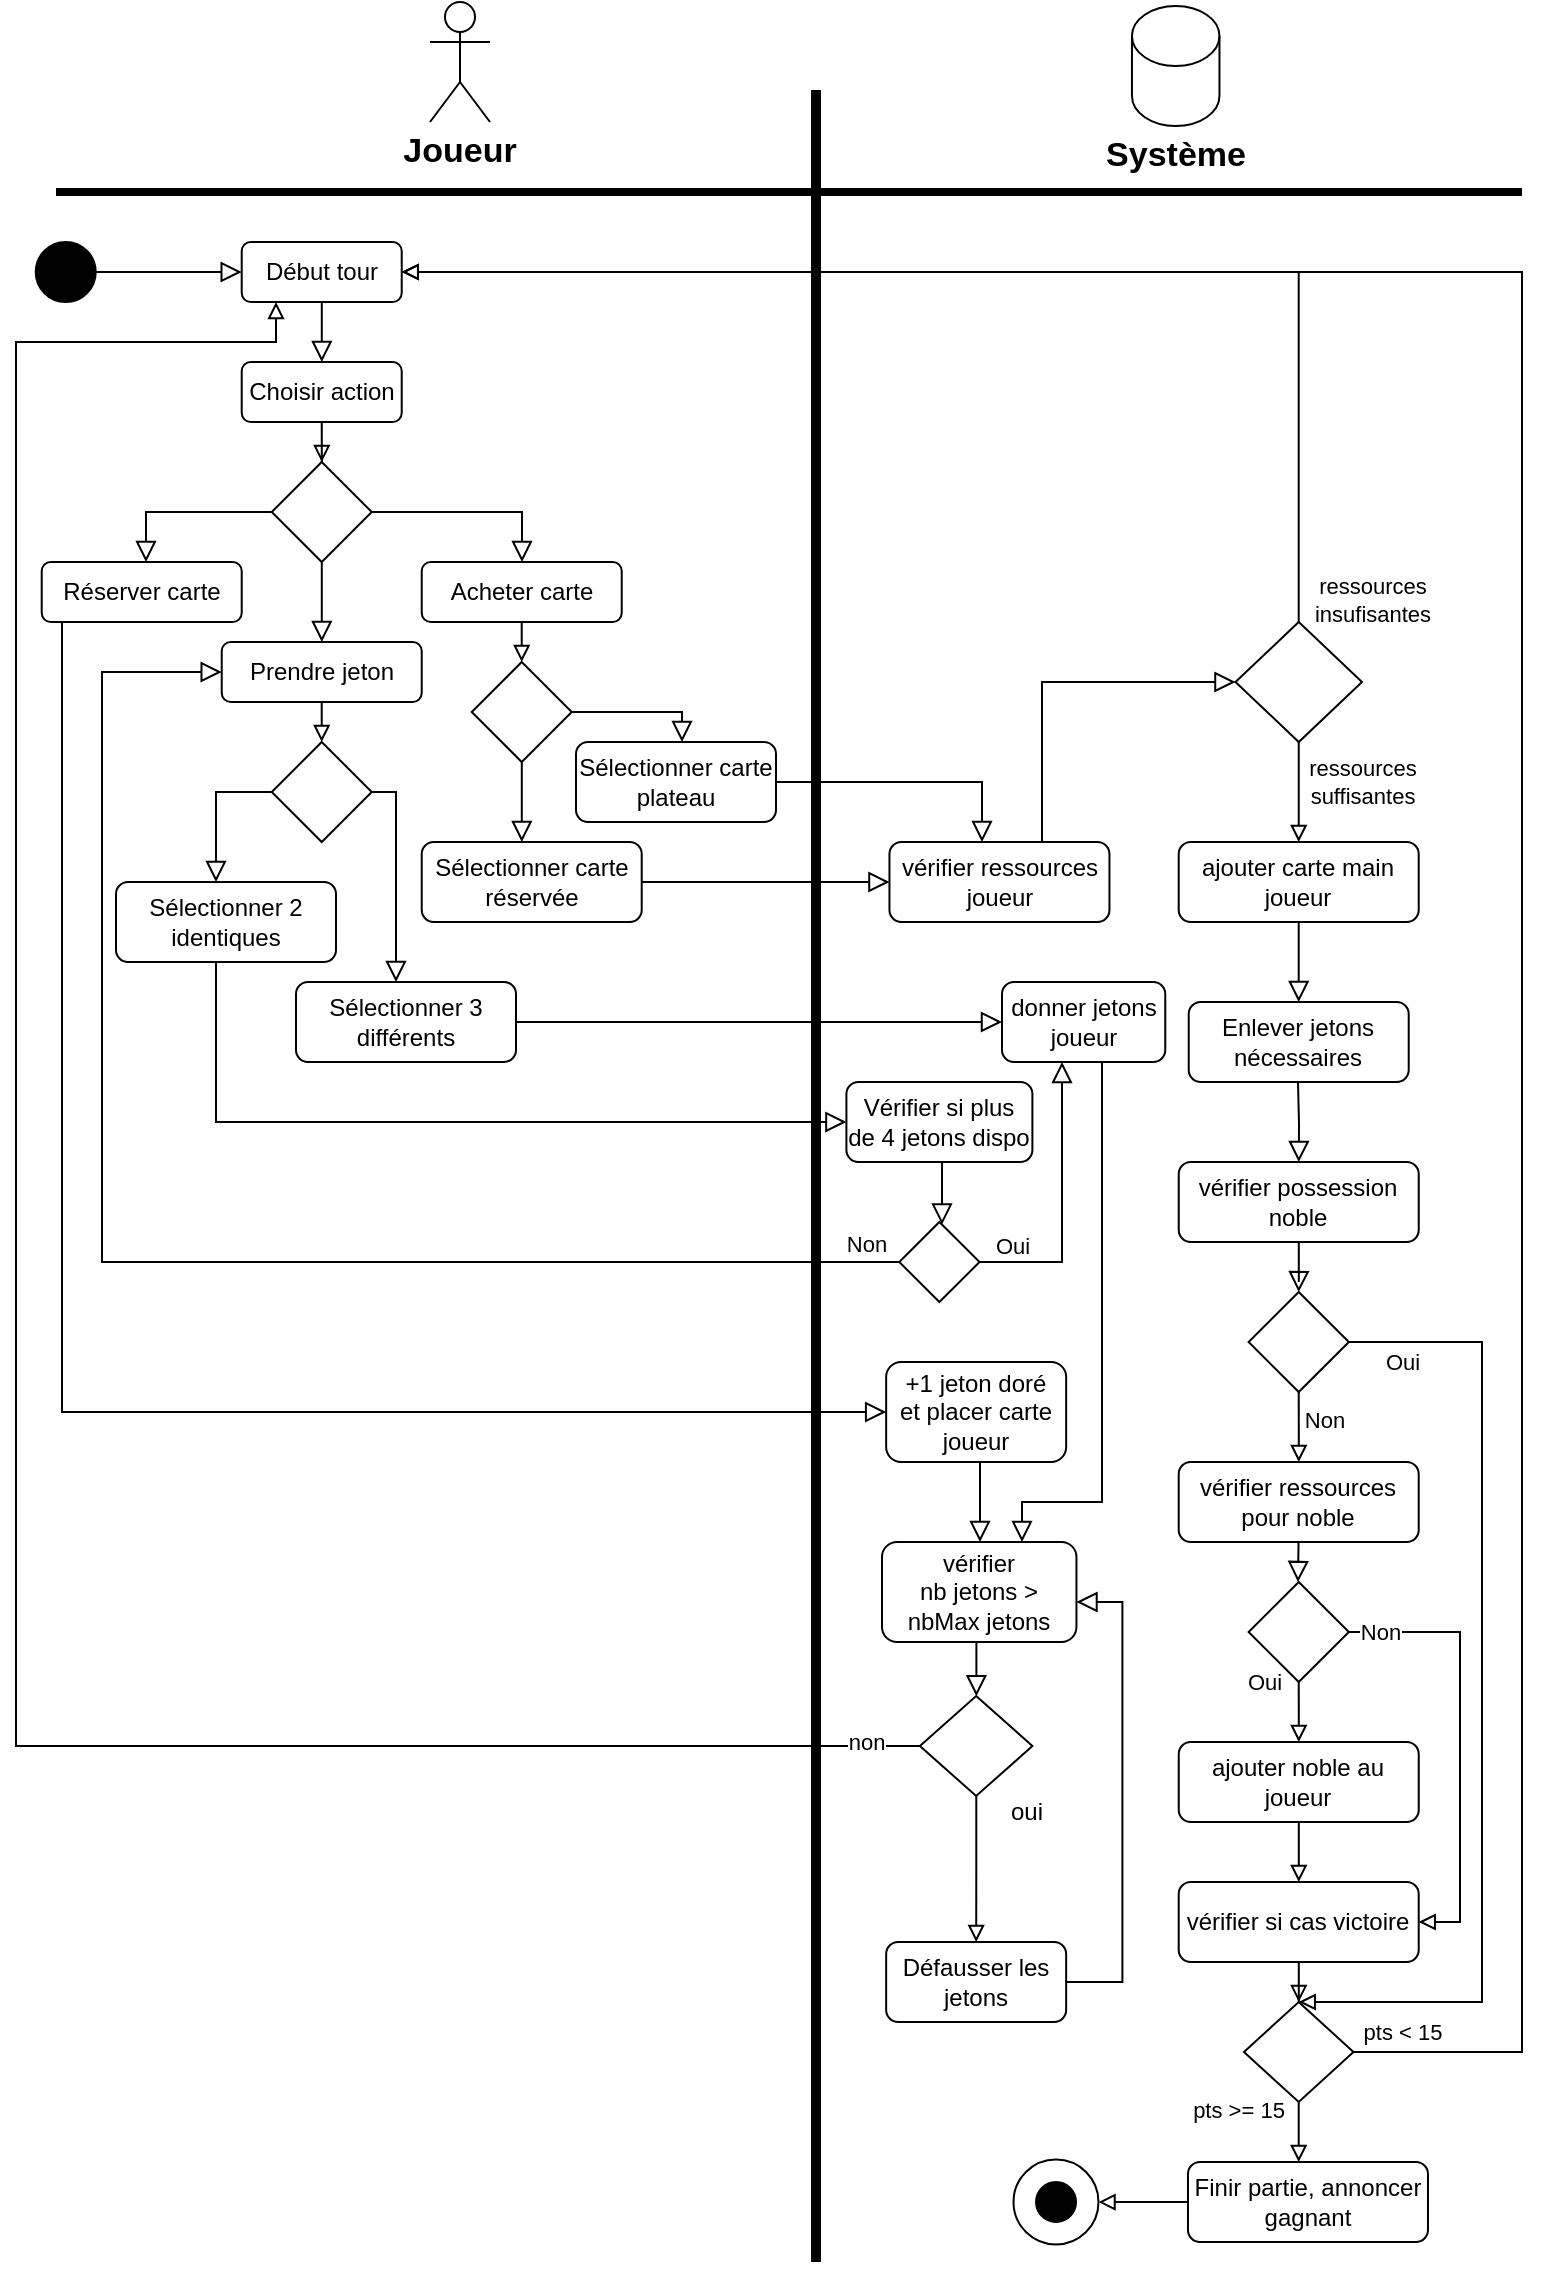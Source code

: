 <mxfile version="22.1.11" type="github">
  <diagram id="C5RBs43oDa-KdzZeNtuy" name="Page-1">
    <mxGraphModel dx="1445" dy="355" grid="1" gridSize="10" guides="1" tooltips="1" connect="1" arrows="1" fold="1" page="1" pageScale="1" pageWidth="827" pageHeight="1169" math="0" shadow="0">
      <root>
        <mxCell id="WIyWlLk6GJQsqaUBKTNV-0" />
        <mxCell id="WIyWlLk6GJQsqaUBKTNV-1" parent="WIyWlLk6GJQsqaUBKTNV-0" />
        <mxCell id="WIyWlLk6GJQsqaUBKTNV-2" value="" style="rounded=0;html=1;jettySize=auto;orthogonalLoop=1;fontSize=11;endArrow=block;endFill=0;endSize=8;strokeWidth=1;shadow=0;labelBackgroundColor=none;edgeStyle=orthogonalEdgeStyle;exitX=1;exitY=0.5;exitDx=0;exitDy=0;" parent="WIyWlLk6GJQsqaUBKTNV-1" source="x8EZYoVtBb2SgE4D5zJI-0" target="WIyWlLk6GJQsqaUBKTNV-7" edge="1">
          <mxGeometry relative="1" as="geometry">
            <mxPoint x="-533.14" y="358" as="targetPoint" />
            <Array as="points">
              <mxPoint x="-540" y="265" />
            </Array>
          </mxGeometry>
        </mxCell>
        <mxCell id="WIyWlLk6GJQsqaUBKTNV-3" value="Choisir action" style="rounded=1;whiteSpace=wrap;html=1;fontSize=12;glass=0;strokeWidth=1;shadow=0;" parent="WIyWlLk6GJQsqaUBKTNV-1" vertex="1">
          <mxGeometry x="-680.14" y="190" width="80" height="30" as="geometry" />
        </mxCell>
        <mxCell id="WIyWlLk6GJQsqaUBKTNV-7" value="Acheter carte" style="rounded=1;whiteSpace=wrap;html=1;fontSize=12;glass=0;strokeWidth=1;shadow=0;" parent="WIyWlLk6GJQsqaUBKTNV-1" vertex="1">
          <mxGeometry x="-590.14" y="290" width="100" height="30" as="geometry" />
        </mxCell>
        <mxCell id="enHVpY441fStGtkDG_Y8-0" value="" style="ellipse;whiteSpace=wrap;html=1;aspect=fixed;fillColor=#000000;" parent="WIyWlLk6GJQsqaUBKTNV-1" vertex="1">
          <mxGeometry x="-783.14" y="130" width="30" height="30" as="geometry" />
        </mxCell>
        <mxCell id="enHVpY441fStGtkDG_Y8-1" value="" style="rounded=0;html=1;jettySize=auto;orthogonalLoop=1;fontSize=11;endArrow=block;endFill=0;endSize=8;strokeWidth=1;shadow=0;labelBackgroundColor=none;edgeStyle=orthogonalEdgeStyle;" parent="WIyWlLk6GJQsqaUBKTNV-1" source="enHVpY441fStGtkDG_Y8-0" target="Eacr9_k-0uvhscIPPzIO-74" edge="1">
          <mxGeometry relative="1" as="geometry">
            <mxPoint x="-633.14" y="255" as="sourcePoint" />
            <mxPoint x="-633.14" y="305" as="targetPoint" />
          </mxGeometry>
        </mxCell>
        <mxCell id="Eacr9_k-0uvhscIPPzIO-0" value="&lt;font style=&quot;font-size: 17px;&quot;&gt;&lt;b&gt;Joueur&lt;/b&gt;&lt;/font&gt;" style="text;html=1;strokeColor=none;fillColor=none;align=center;verticalAlign=middle;whiteSpace=wrap;rounded=0;" parent="WIyWlLk6GJQsqaUBKTNV-1" vertex="1">
          <mxGeometry x="-601" y="70" width="60" height="30" as="geometry" />
        </mxCell>
        <mxCell id="Eacr9_k-0uvhscIPPzIO-1" value="&lt;b&gt;&lt;font style=&quot;font-size: 17px;&quot;&gt;Système&lt;/font&gt;&lt;/b&gt;" style="text;html=1;strokeColor=none;fillColor=none;align=center;verticalAlign=middle;whiteSpace=wrap;rounded=0;" parent="WIyWlLk6GJQsqaUBKTNV-1" vertex="1">
          <mxGeometry x="-243.14" y="72" width="60" height="30" as="geometry" />
        </mxCell>
        <mxCell id="Eacr9_k-0uvhscIPPzIO-2" value="" style="endArrow=none;html=1;rounded=0;strokeWidth=5;" parent="WIyWlLk6GJQsqaUBKTNV-1" edge="1">
          <mxGeometry width="50" height="50" relative="1" as="geometry">
            <mxPoint x="-393" y="1140" as="sourcePoint" />
            <mxPoint x="-393" y="54" as="targetPoint" />
          </mxGeometry>
        </mxCell>
        <mxCell id="x8EZYoVtBb2SgE4D5zJI-6" style="edgeStyle=orthogonalEdgeStyle;rounded=0;orthogonalLoop=1;jettySize=auto;html=1;exitX=0.5;exitY=1;exitDx=0;exitDy=0;entryX=0.5;entryY=0;entryDx=0;entryDy=0;endArrow=block;endFill=0;" parent="WIyWlLk6GJQsqaUBKTNV-1" source="Eacr9_k-0uvhscIPPzIO-3" target="x8EZYoVtBb2SgE4D5zJI-5" edge="1">
          <mxGeometry relative="1" as="geometry" />
        </mxCell>
        <mxCell id="Eacr9_k-0uvhscIPPzIO-3" value="Prendre jeton" style="rounded=1;whiteSpace=wrap;html=1;fontSize=12;glass=0;strokeWidth=1;shadow=0;" parent="WIyWlLk6GJQsqaUBKTNV-1" vertex="1">
          <mxGeometry x="-690.14" y="330" width="100" height="30" as="geometry" />
        </mxCell>
        <mxCell id="Eacr9_k-0uvhscIPPzIO-4" value="" style="rounded=0;html=1;jettySize=auto;orthogonalLoop=1;fontSize=11;endArrow=block;endFill=0;endSize=8;strokeWidth=1;shadow=0;labelBackgroundColor=none;edgeStyle=orthogonalEdgeStyle;" parent="WIyWlLk6GJQsqaUBKTNV-1" source="x8EZYoVtBb2SgE4D5zJI-0" target="Eacr9_k-0uvhscIPPzIO-3" edge="1">
          <mxGeometry relative="1" as="geometry">
            <mxPoint x="-523.14" y="313" as="sourcePoint" />
            <mxPoint x="-453.14" y="358" as="targetPoint" />
            <Array as="points">
              <mxPoint x="-640.14" y="320" />
              <mxPoint x="-640.14" y="320" />
            </Array>
          </mxGeometry>
        </mxCell>
        <mxCell id="Eacr9_k-0uvhscIPPzIO-5" value="Réserver carte" style="rounded=1;whiteSpace=wrap;html=1;fontSize=12;glass=0;strokeWidth=1;shadow=0;" parent="WIyWlLk6GJQsqaUBKTNV-1" vertex="1">
          <mxGeometry x="-780.14" y="290" width="100" height="30" as="geometry" />
        </mxCell>
        <mxCell id="Eacr9_k-0uvhscIPPzIO-6" value="" style="rounded=0;html=1;jettySize=auto;orthogonalLoop=1;fontSize=11;endArrow=block;endFill=0;endSize=8;strokeWidth=1;shadow=0;labelBackgroundColor=none;edgeStyle=orthogonalEdgeStyle;" parent="WIyWlLk6GJQsqaUBKTNV-1" source="x8EZYoVtBb2SgE4D5zJI-0" target="Eacr9_k-0uvhscIPPzIO-5" edge="1">
          <mxGeometry relative="1" as="geometry">
            <mxPoint x="-683.14" y="292" as="sourcePoint" />
            <mxPoint x="-593.14" y="358" as="targetPoint" />
            <Array as="points">
              <mxPoint x="-728" y="265" />
            </Array>
          </mxGeometry>
        </mxCell>
        <mxCell id="Eacr9_k-0uvhscIPPzIO-9" value="Sélectionner carte plateau" style="rounded=1;whiteSpace=wrap;html=1;fontSize=12;glass=0;strokeWidth=1;shadow=0;" parent="WIyWlLk6GJQsqaUBKTNV-1" vertex="1">
          <mxGeometry x="-513" y="380" width="100" height="40" as="geometry" />
        </mxCell>
        <mxCell id="Eacr9_k-0uvhscIPPzIO-10" value="" style="rounded=0;html=1;jettySize=auto;orthogonalLoop=1;fontSize=11;endArrow=block;endFill=0;endSize=8;strokeWidth=1;shadow=0;labelBackgroundColor=none;edgeStyle=orthogonalEdgeStyle;exitX=1;exitY=0.5;exitDx=0;exitDy=0;" parent="WIyWlLk6GJQsqaUBKTNV-1" source="x8EZYoVtBb2SgE4D5zJI-3" target="Eacr9_k-0uvhscIPPzIO-9" edge="1">
          <mxGeometry y="20" relative="1" as="geometry">
            <mxPoint as="offset" />
            <mxPoint x="-523.14" y="428" as="sourcePoint" />
            <mxPoint x="-411.14" y="428.0" as="targetPoint" />
            <Array as="points">
              <mxPoint x="-460" y="365" />
            </Array>
          </mxGeometry>
        </mxCell>
        <mxCell id="Eacr9_k-0uvhscIPPzIO-11" value="Sélectionner carte réservée" style="rounded=1;whiteSpace=wrap;html=1;fontSize=12;glass=0;strokeWidth=1;shadow=0;" parent="WIyWlLk6GJQsqaUBKTNV-1" vertex="1">
          <mxGeometry x="-590.14" y="430" width="110" height="40" as="geometry" />
        </mxCell>
        <mxCell id="Eacr9_k-0uvhscIPPzIO-13" value="" style="rounded=0;html=1;jettySize=auto;orthogonalLoop=1;fontSize=11;endArrow=block;endFill=0;endSize=8;strokeWidth=1;shadow=0;labelBackgroundColor=none;edgeStyle=orthogonalEdgeStyle;" parent="WIyWlLk6GJQsqaUBKTNV-1" source="x8EZYoVtBb2SgE4D5zJI-3" target="Eacr9_k-0uvhscIPPzIO-11" edge="1">
          <mxGeometry y="20" relative="1" as="geometry">
            <mxPoint as="offset" />
            <mxPoint x="-496.14" y="451" as="sourcePoint" />
            <mxPoint x="-521.14" y="616" as="targetPoint" />
            <Array as="points">
              <mxPoint x="-540" y="410" />
              <mxPoint x="-540" y="410" />
            </Array>
          </mxGeometry>
        </mxCell>
        <mxCell id="Eacr9_k-0uvhscIPPzIO-14" value="vérifier ressources joueur" style="rounded=1;whiteSpace=wrap;html=1;fontSize=12;glass=0;strokeWidth=1;shadow=0;" parent="WIyWlLk6GJQsqaUBKTNV-1" vertex="1">
          <mxGeometry x="-356.27" y="430" width="110" height="40" as="geometry" />
        </mxCell>
        <mxCell id="Eacr9_k-0uvhscIPPzIO-15" value="" style="rounded=0;html=1;jettySize=auto;orthogonalLoop=1;fontSize=11;endArrow=block;endFill=0;endSize=8;strokeWidth=1;shadow=0;labelBackgroundColor=none;edgeStyle=orthogonalEdgeStyle;" parent="WIyWlLk6GJQsqaUBKTNV-1" source="Eacr9_k-0uvhscIPPzIO-11" target="Eacr9_k-0uvhscIPPzIO-14" edge="1">
          <mxGeometry y="20" relative="1" as="geometry">
            <mxPoint as="offset" />
            <mxPoint x="-463.14" y="436" as="sourcePoint" />
            <mxPoint x="-518.14" y="486" as="targetPoint" />
            <Array as="points">
              <mxPoint x="-410" y="450" />
              <mxPoint x="-410" y="450" />
            </Array>
          </mxGeometry>
        </mxCell>
        <mxCell id="Eacr9_k-0uvhscIPPzIO-16" value="" style="rounded=0;html=1;jettySize=auto;orthogonalLoop=1;fontSize=11;endArrow=block;endFill=0;endSize=8;strokeWidth=1;shadow=0;labelBackgroundColor=none;edgeStyle=orthogonalEdgeStyle;" parent="WIyWlLk6GJQsqaUBKTNV-1" source="Eacr9_k-0uvhscIPPzIO-9" target="Eacr9_k-0uvhscIPPzIO-14" edge="1">
          <mxGeometry y="20" relative="1" as="geometry">
            <mxPoint as="offset" />
            <mxPoint x="-518.14" y="526" as="sourcePoint" />
            <mxPoint x="-270" y="420" as="targetPoint" />
            <Array as="points">
              <mxPoint x="-310" y="400" />
            </Array>
          </mxGeometry>
        </mxCell>
        <mxCell id="Eacr9_k-0uvhscIPPzIO-21" style="edgeStyle=orthogonalEdgeStyle;rounded=0;orthogonalLoop=1;jettySize=auto;html=1;endArrow=block;endFill=0;" parent="WIyWlLk6GJQsqaUBKTNV-1" source="Eacr9_k-0uvhscIPPzIO-18" target="Eacr9_k-0uvhscIPPzIO-74" edge="1">
          <mxGeometry relative="1" as="geometry">
            <Array as="points">
              <mxPoint x="-152" y="145" />
            </Array>
          </mxGeometry>
        </mxCell>
        <mxCell id="Eacr9_k-0uvhscIPPzIO-22" value="ressources &lt;br&gt;insufisantes" style="edgeLabel;html=1;align=center;verticalAlign=middle;resizable=0;points=[];" parent="Eacr9_k-0uvhscIPPzIO-21" vertex="1" connectable="0">
          <mxGeometry x="-0.938" y="3" relative="1" as="geometry">
            <mxPoint x="39" y="8" as="offset" />
          </mxGeometry>
        </mxCell>
        <mxCell id="Eacr9_k-0uvhscIPPzIO-23" value="ressources &lt;br&gt;suffisantes" style="edgeStyle=orthogonalEdgeStyle;rounded=0;orthogonalLoop=1;jettySize=auto;html=1;exitX=0.5;exitY=1;exitDx=0;exitDy=0;endArrow=block;endFill=0;" parent="WIyWlLk6GJQsqaUBKTNV-1" source="Eacr9_k-0uvhscIPPzIO-18" target="Eacr9_k-0uvhscIPPzIO-24" edge="1">
          <mxGeometry x="-0.2" y="32" relative="1" as="geometry">
            <mxPoint x="-14.14" y="642" as="targetPoint" />
            <mxPoint as="offset" />
          </mxGeometry>
        </mxCell>
        <mxCell id="Eacr9_k-0uvhscIPPzIO-18" value="" style="rhombus;whiteSpace=wrap;html=1;shadow=0;fontFamily=Helvetica;fontSize=12;align=center;strokeWidth=1;spacing=6;spacingTop=-4;" parent="WIyWlLk6GJQsqaUBKTNV-1" vertex="1">
          <mxGeometry x="-183.26" y="320" width="63.26" height="60" as="geometry" />
        </mxCell>
        <mxCell id="Eacr9_k-0uvhscIPPzIO-19" value="" style="edgeStyle=orthogonalEdgeStyle;rounded=0;html=1;jettySize=auto;orthogonalLoop=1;fontSize=11;endArrow=block;endFill=0;endSize=8;strokeWidth=1;shadow=0;labelBackgroundColor=none;" parent="WIyWlLk6GJQsqaUBKTNV-1" source="Eacr9_k-0uvhscIPPzIO-14" target="Eacr9_k-0uvhscIPPzIO-18" edge="1">
          <mxGeometry y="10" relative="1" as="geometry">
            <mxPoint as="offset" />
            <mxPoint x="-228.14" y="612" as="sourcePoint" />
            <mxPoint x="-178.14" y="612" as="targetPoint" />
            <Array as="points">
              <mxPoint x="-280" y="350" />
            </Array>
          </mxGeometry>
        </mxCell>
        <mxCell id="Eacr9_k-0uvhscIPPzIO-24" value="ajouter carte main joueur" style="rounded=1;whiteSpace=wrap;html=1;fontSize=12;glass=0;strokeWidth=1;shadow=0;" parent="WIyWlLk6GJQsqaUBKTNV-1" vertex="1">
          <mxGeometry x="-211.64" y="430" width="120" height="40" as="geometry" />
        </mxCell>
        <mxCell id="Eacr9_k-0uvhscIPPzIO-25" value="" style="rounded=0;html=1;jettySize=auto;orthogonalLoop=1;fontSize=11;endArrow=block;endFill=0;endSize=8;strokeWidth=1;shadow=0;labelBackgroundColor=none;edgeStyle=orthogonalEdgeStyle;" parent="WIyWlLk6GJQsqaUBKTNV-1" target="Eacr9_k-0uvhscIPPzIO-26" edge="1">
          <mxGeometry x="0.333" y="20" relative="1" as="geometry">
            <mxPoint as="offset" />
            <mxPoint x="-152" y="550" as="sourcePoint" />
            <mxPoint x="-151.6" y="520" as="targetPoint" />
          </mxGeometry>
        </mxCell>
        <mxCell id="Eacr9_k-0uvhscIPPzIO-26" value="vérifier possession noble" style="rounded=1;whiteSpace=wrap;html=1;fontSize=12;glass=0;strokeWidth=1;shadow=0;" parent="WIyWlLk6GJQsqaUBKTNV-1" vertex="1">
          <mxGeometry x="-211.63" y="590" width="120" height="40" as="geometry" />
        </mxCell>
        <mxCell id="Eacr9_k-0uvhscIPPzIO-31" value="Oui" style="edgeStyle=orthogonalEdgeStyle;rounded=0;orthogonalLoop=1;jettySize=auto;html=1;exitX=1;exitY=0.5;exitDx=0;exitDy=0;endArrow=block;endFill=0;" parent="WIyWlLk6GJQsqaUBKTNV-1" source="Eacr9_k-0uvhscIPPzIO-27" target="Eacr9_k-0uvhscIPPzIO-41" edge="1">
          <mxGeometry x="-0.89" y="-10" relative="1" as="geometry">
            <mxPoint x="-173" y="1210" as="targetPoint" />
            <Array as="points">
              <mxPoint x="-127" y="680" />
              <mxPoint x="-60" y="680" />
              <mxPoint x="-60" y="1010" />
            </Array>
            <mxPoint as="offset" />
          </mxGeometry>
        </mxCell>
        <mxCell id="Eacr9_k-0uvhscIPPzIO-32" value="Non" style="edgeStyle=orthogonalEdgeStyle;rounded=0;orthogonalLoop=1;jettySize=auto;html=1;exitX=0.5;exitY=1;exitDx=0;exitDy=0;endArrow=block;endFill=0;" parent="WIyWlLk6GJQsqaUBKTNV-1" source="Eacr9_k-0uvhscIPPzIO-27" target="Eacr9_k-0uvhscIPPzIO-33" edge="1">
          <mxGeometry x="-0.368" y="13" relative="1" as="geometry">
            <mxPoint x="-14.14" y="922" as="targetPoint" />
            <mxPoint as="offset" />
          </mxGeometry>
        </mxCell>
        <mxCell id="Eacr9_k-0uvhscIPPzIO-27" value="" style="rhombus;whiteSpace=wrap;html=1;shadow=0;fontFamily=Helvetica;fontSize=12;align=center;strokeWidth=1;spacing=6;spacingTop=-4;" parent="WIyWlLk6GJQsqaUBKTNV-1" vertex="1">
          <mxGeometry x="-176.7" y="655" width="50.13" height="50" as="geometry" />
        </mxCell>
        <mxCell id="Eacr9_k-0uvhscIPPzIO-28" value="" style="rounded=0;html=1;jettySize=auto;orthogonalLoop=1;fontSize=11;endArrow=block;endFill=0;endSize=8;strokeWidth=1;shadow=0;labelBackgroundColor=none;edgeStyle=orthogonalEdgeStyle;" parent="WIyWlLk6GJQsqaUBKTNV-1" source="Eacr9_k-0uvhscIPPzIO-26" target="Eacr9_k-0uvhscIPPzIO-27" edge="1">
          <mxGeometry x="0.333" y="20" relative="1" as="geometry">
            <mxPoint as="offset" />
            <mxPoint x="-4.14" y="692" as="sourcePoint" />
            <mxPoint x="-4.14" y="752" as="targetPoint" />
          </mxGeometry>
        </mxCell>
        <mxCell id="Eacr9_k-0uvhscIPPzIO-33" value="vérifier ressources pour noble" style="rounded=1;whiteSpace=wrap;html=1;fontSize=12;glass=0;strokeWidth=1;shadow=0;" parent="WIyWlLk6GJQsqaUBKTNV-1" vertex="1">
          <mxGeometry x="-211.64" y="740" width="120" height="40" as="geometry" />
        </mxCell>
        <mxCell id="Eacr9_k-0uvhscIPPzIO-36" value="Oui" style="edgeStyle=orthogonalEdgeStyle;rounded=0;orthogonalLoop=1;jettySize=auto;html=1;exitX=0.5;exitY=1;exitDx=0;exitDy=0;endArrow=block;endFill=0;" parent="WIyWlLk6GJQsqaUBKTNV-1" source="Eacr9_k-0uvhscIPPzIO-34" target="Eacr9_k-0uvhscIPPzIO-38" edge="1">
          <mxGeometry x="-1" y="-17" relative="1" as="geometry">
            <mxPoint x="-143.89" y="1070" as="targetPoint" />
            <mxPoint as="offset" />
          </mxGeometry>
        </mxCell>
        <mxCell id="Eacr9_k-0uvhscIPPzIO-37" value="Non" style="edgeStyle=orthogonalEdgeStyle;rounded=0;orthogonalLoop=1;jettySize=auto;html=1;exitX=1;exitY=0.5;exitDx=0;exitDy=0;endArrow=block;endFill=0;" parent="WIyWlLk6GJQsqaUBKTNV-1" source="Eacr9_k-0uvhscIPPzIO-34" target="Eacr9_k-0uvhscIPPzIO-40" edge="1">
          <mxGeometry x="-0.862" relative="1" as="geometry">
            <mxPoint x="140.86" y="1052" as="targetPoint" />
            <Array as="points">
              <mxPoint x="-71" y="825" />
              <mxPoint x="-71" y="970" />
            </Array>
            <mxPoint as="offset" />
          </mxGeometry>
        </mxCell>
        <mxCell id="Eacr9_k-0uvhscIPPzIO-34" value="" style="rhombus;whiteSpace=wrap;html=1;shadow=0;fontFamily=Helvetica;fontSize=12;align=center;strokeWidth=1;spacing=6;spacingTop=-4;" parent="WIyWlLk6GJQsqaUBKTNV-1" vertex="1">
          <mxGeometry x="-176.7" y="800" width="50.13" height="50" as="geometry" />
        </mxCell>
        <mxCell id="Eacr9_k-0uvhscIPPzIO-35" value="" style="rounded=0;html=1;jettySize=auto;orthogonalLoop=1;fontSize=11;endArrow=block;endFill=0;endSize=8;strokeWidth=1;shadow=0;labelBackgroundColor=none;edgeStyle=orthogonalEdgeStyle;" parent="WIyWlLk6GJQsqaUBKTNV-1" edge="1">
          <mxGeometry x="0.333" y="20" relative="1" as="geometry">
            <mxPoint as="offset" />
            <mxPoint x="-151.73" y="780" as="sourcePoint" />
            <mxPoint x="-152" y="800" as="targetPoint" />
            <Array as="points" />
          </mxGeometry>
        </mxCell>
        <mxCell id="Eacr9_k-0uvhscIPPzIO-38" value="ajouter noble au joueur" style="rounded=1;whiteSpace=wrap;html=1;fontSize=12;glass=0;strokeWidth=1;shadow=0;" parent="WIyWlLk6GJQsqaUBKTNV-1" vertex="1">
          <mxGeometry x="-211.63" y="880" width="120" height="40" as="geometry" />
        </mxCell>
        <mxCell id="Eacr9_k-0uvhscIPPzIO-39" value="" style="edgeStyle=orthogonalEdgeStyle;rounded=0;orthogonalLoop=1;jettySize=auto;html=1;endArrow=block;endFill=0;" parent="WIyWlLk6GJQsqaUBKTNV-1" source="Eacr9_k-0uvhscIPPzIO-38" target="Eacr9_k-0uvhscIPPzIO-40" edge="1">
          <mxGeometry relative="1" as="geometry">
            <mxPoint x="-143.89" y="1180" as="targetPoint" />
            <mxPoint x="-133.89" y="1040" as="sourcePoint" />
          </mxGeometry>
        </mxCell>
        <mxCell id="Eacr9_k-0uvhscIPPzIO-40" value="vérifier si cas victoire" style="rounded=1;whiteSpace=wrap;html=1;fontSize=12;glass=0;strokeWidth=1;shadow=0;" parent="WIyWlLk6GJQsqaUBKTNV-1" vertex="1">
          <mxGeometry x="-211.64" y="950" width="120" height="40" as="geometry" />
        </mxCell>
        <mxCell id="Eacr9_k-0uvhscIPPzIO-43" style="edgeStyle=orthogonalEdgeStyle;rounded=0;orthogonalLoop=1;jettySize=auto;html=1;exitX=1;exitY=0.5;exitDx=0;exitDy=0;endArrow=block;endFill=0;" parent="WIyWlLk6GJQsqaUBKTNV-1" source="Eacr9_k-0uvhscIPPzIO-41" target="Eacr9_k-0uvhscIPPzIO-74" edge="1">
          <mxGeometry relative="1" as="geometry">
            <mxPoint x="-423.14" y="826" as="targetPoint" />
            <Array as="points">
              <mxPoint x="-40" y="1035" />
              <mxPoint x="-40" y="145" />
            </Array>
          </mxGeometry>
        </mxCell>
        <mxCell id="Eacr9_k-0uvhscIPPzIO-50" value="pts &amp;lt; 15" style="edgeLabel;html=1;align=center;verticalAlign=middle;resizable=0;points=[];" parent="Eacr9_k-0uvhscIPPzIO-43" vertex="1" connectable="0">
          <mxGeometry x="-0.226" y="-2" relative="1" as="geometry">
            <mxPoint x="-62" y="499" as="offset" />
          </mxGeometry>
        </mxCell>
        <mxCell id="Eacr9_k-0uvhscIPPzIO-44" value="pts &amp;gt;= 15" style="edgeStyle=orthogonalEdgeStyle;rounded=0;orthogonalLoop=1;jettySize=auto;html=1;endArrow=block;endFill=0;" parent="WIyWlLk6GJQsqaUBKTNV-1" source="Eacr9_k-0uvhscIPPzIO-41" target="Eacr9_k-0uvhscIPPzIO-45" edge="1">
          <mxGeometry x="-0.769" y="-30" relative="1" as="geometry">
            <mxPoint x="-143.89" y="1340" as="targetPoint" />
            <mxPoint as="offset" />
            <Array as="points">
              <mxPoint x="-147" y="1120" />
            </Array>
          </mxGeometry>
        </mxCell>
        <mxCell id="Eacr9_k-0uvhscIPPzIO-41" value="" style="rhombus;whiteSpace=wrap;html=1;shadow=0;fontFamily=Helvetica;fontSize=12;align=center;strokeWidth=1;spacing=6;spacingTop=-4;" parent="WIyWlLk6GJQsqaUBKTNV-1" vertex="1">
          <mxGeometry x="-179.02" y="1010" width="54.76" height="50" as="geometry" />
        </mxCell>
        <mxCell id="Eacr9_k-0uvhscIPPzIO-42" value="" style="edgeStyle=orthogonalEdgeStyle;rounded=0;orthogonalLoop=1;jettySize=auto;html=1;endArrow=block;endFill=0;" parent="WIyWlLk6GJQsqaUBKTNV-1" source="Eacr9_k-0uvhscIPPzIO-40" target="Eacr9_k-0uvhscIPPzIO-41" edge="1">
          <mxGeometry relative="1" as="geometry">
            <mxPoint x="-133.89" y="1180" as="targetPoint" />
            <mxPoint x="-133.89" y="1130" as="sourcePoint" />
            <Array as="points" />
          </mxGeometry>
        </mxCell>
        <mxCell id="Eacr9_k-0uvhscIPPzIO-45" value="Finir partie, annoncer gagnant" style="rounded=1;whiteSpace=wrap;html=1;fontSize=12;glass=0;strokeWidth=1;shadow=0;" parent="WIyWlLk6GJQsqaUBKTNV-1" vertex="1">
          <mxGeometry x="-207.01" y="1090" width="120" height="40" as="geometry" />
        </mxCell>
        <mxCell id="Eacr9_k-0uvhscIPPzIO-51" value="" style="edgeStyle=orthogonalEdgeStyle;rounded=0;orthogonalLoop=1;jettySize=auto;html=1;endArrow=block;endFill=0;" parent="WIyWlLk6GJQsqaUBKTNV-1" source="Eacr9_k-0uvhscIPPzIO-45" target="Eacr9_k-0uvhscIPPzIO-48" edge="1">
          <mxGeometry relative="1" as="geometry">
            <mxPoint x="-122.89" y="1220" as="targetPoint" />
            <mxPoint x="-324.39" y="1121" as="sourcePoint" />
            <Array as="points" />
          </mxGeometry>
        </mxCell>
        <mxCell id="Eacr9_k-0uvhscIPPzIO-52" value="" style="rounded=0;html=1;jettySize=auto;orthogonalLoop=1;fontSize=11;endArrow=block;endFill=0;endSize=8;strokeWidth=1;shadow=0;labelBackgroundColor=none;edgeStyle=orthogonalEdgeStyle;" parent="WIyWlLk6GJQsqaUBKTNV-1" source="x8EZYoVtBb2SgE4D5zJI-5" target="Eacr9_k-0uvhscIPPzIO-53" edge="1">
          <mxGeometry y="20" relative="1" as="geometry">
            <mxPoint as="offset" />
            <mxPoint x="-723.14" y="590" as="sourcePoint" />
            <mxPoint x="-223.14" y="456" as="targetPoint" />
            <Array as="points">
              <mxPoint x="-693" y="405" />
            </Array>
          </mxGeometry>
        </mxCell>
        <mxCell id="Eacr9_k-0uvhscIPPzIO-53" value="Sélectionner 2 identiques" style="rounded=1;whiteSpace=wrap;html=1;fontSize=12;glass=0;strokeWidth=1;shadow=0;" parent="WIyWlLk6GJQsqaUBKTNV-1" vertex="1">
          <mxGeometry x="-743" y="450" width="110" height="40" as="geometry" />
        </mxCell>
        <mxCell id="Eacr9_k-0uvhscIPPzIO-54" value="Sélectionner 3 différents" style="rounded=1;whiteSpace=wrap;html=1;fontSize=12;glass=0;strokeWidth=1;shadow=0;" parent="WIyWlLk6GJQsqaUBKTNV-1" vertex="1">
          <mxGeometry x="-653" y="500" width="110" height="40" as="geometry" />
        </mxCell>
        <mxCell id="Eacr9_k-0uvhscIPPzIO-55" value="" style="rounded=0;html=1;jettySize=auto;orthogonalLoop=1;fontSize=11;endArrow=block;endFill=0;endSize=8;strokeWidth=1;shadow=0;labelBackgroundColor=none;edgeStyle=orthogonalEdgeStyle;" parent="WIyWlLk6GJQsqaUBKTNV-1" source="x8EZYoVtBb2SgE4D5zJI-5" target="Eacr9_k-0uvhscIPPzIO-54" edge="1">
          <mxGeometry y="20" relative="1" as="geometry">
            <mxPoint as="offset" />
            <mxPoint x="-593.14" y="590" as="sourcePoint" />
            <mxPoint x="-653.14" y="606" as="targetPoint" />
            <Array as="points">
              <mxPoint x="-603" y="405" />
            </Array>
          </mxGeometry>
        </mxCell>
        <mxCell id="Eacr9_k-0uvhscIPPzIO-56" value="vérifier &lt;br&gt;nb jetons &amp;gt; nbMax jetons" style="rounded=1;whiteSpace=wrap;html=1;fontSize=12;glass=0;strokeWidth=1;shadow=0;" parent="WIyWlLk6GJQsqaUBKTNV-1" vertex="1">
          <mxGeometry x="-360" y="780" width="97.23" height="50" as="geometry" />
        </mxCell>
        <mxCell id="Eacr9_k-0uvhscIPPzIO-57" value="" style="rounded=0;html=1;jettySize=auto;orthogonalLoop=1;fontSize=11;endArrow=block;endFill=0;endSize=8;strokeWidth=1;shadow=0;labelBackgroundColor=none;edgeStyle=orthogonalEdgeStyle;" parent="WIyWlLk6GJQsqaUBKTNV-1" source="Eacr9_k-0uvhscIPPzIO-54" target="Eacr9_k-0uvhscIPPzIO-69" edge="1">
          <mxGeometry y="20" relative="1" as="geometry">
            <mxPoint as="offset" />
            <mxPoint x="-583.14" y="436" as="sourcePoint" />
            <mxPoint x="-293.14" y="706" as="targetPoint" />
            <Array as="points">
              <mxPoint x="-450" y="520" />
              <mxPoint x="-450" y="520" />
            </Array>
          </mxGeometry>
        </mxCell>
        <mxCell id="Eacr9_k-0uvhscIPPzIO-58" value="" style="rounded=0;html=1;jettySize=auto;orthogonalLoop=1;fontSize=11;endArrow=block;endFill=0;endSize=8;strokeWidth=1;shadow=0;labelBackgroundColor=none;edgeStyle=orthogonalEdgeStyle;" parent="WIyWlLk6GJQsqaUBKTNV-1" source="Eacr9_k-0uvhscIPPzIO-53" target="WrR817ryyaYhzoN9j3QB-1" edge="1">
          <mxGeometry y="20" relative="1" as="geometry">
            <mxPoint as="offset" />
            <mxPoint x="-533.14" y="676" as="sourcePoint" />
            <mxPoint x="-340" y="550" as="targetPoint" />
            <Array as="points">
              <mxPoint x="-693" y="570" />
            </Array>
          </mxGeometry>
        </mxCell>
        <mxCell id="Eacr9_k-0uvhscIPPzIO-62" value="non" style="edgeStyle=orthogonalEdgeStyle;rounded=0;orthogonalLoop=1;jettySize=auto;html=1;endArrow=block;endFill=0;" parent="WIyWlLk6GJQsqaUBKTNV-1" source="Eacr9_k-0uvhscIPPzIO-59" target="Eacr9_k-0uvhscIPPzIO-74" edge="1">
          <mxGeometry x="-0.959" y="-2" relative="1" as="geometry">
            <mxPoint x="-833.14" y="360" as="targetPoint" />
            <Array as="points">
              <mxPoint x="-793" y="882" />
              <mxPoint x="-793" y="180" />
              <mxPoint x="-663" y="180" />
            </Array>
            <mxPoint as="offset" />
          </mxGeometry>
        </mxCell>
        <mxCell id="Eacr9_k-0uvhscIPPzIO-71" style="edgeStyle=orthogonalEdgeStyle;rounded=0;orthogonalLoop=1;jettySize=auto;html=1;endArrow=block;endFill=0;" parent="WIyWlLk6GJQsqaUBKTNV-1" source="Eacr9_k-0uvhscIPPzIO-59" target="Eacr9_k-0uvhscIPPzIO-72" edge="1">
          <mxGeometry relative="1" as="geometry">
            <mxPoint x="-142.92" y="972" as="targetPoint" />
            <Array as="points" />
          </mxGeometry>
        </mxCell>
        <mxCell id="Eacr9_k-0uvhscIPPzIO-59" value="" style="rhombus;whiteSpace=wrap;html=1;shadow=0;fontFamily=Helvetica;fontSize=12;align=center;strokeWidth=1;spacing=6;spacingTop=-4;" parent="WIyWlLk6GJQsqaUBKTNV-1" vertex="1">
          <mxGeometry x="-341.05" y="857" width="56.25" height="50" as="geometry" />
        </mxCell>
        <mxCell id="Eacr9_k-0uvhscIPPzIO-60" value="" style="edgeStyle=orthogonalEdgeStyle;rounded=0;html=1;jettySize=auto;orthogonalLoop=1;fontSize=11;endArrow=block;endFill=0;endSize=8;strokeWidth=1;shadow=0;labelBackgroundColor=none;" parent="WIyWlLk6GJQsqaUBKTNV-1" source="Eacr9_k-0uvhscIPPzIO-56" target="Eacr9_k-0uvhscIPPzIO-59" edge="1">
          <mxGeometry y="10" relative="1" as="geometry">
            <mxPoint as="offset" />
            <mxPoint x="-222.93" y="896" as="sourcePoint" />
            <mxPoint x="-397.93" y="1006" as="targetPoint" />
            <Array as="points">
              <mxPoint x="-312.78" y="840" />
              <mxPoint x="-312.78" y="840" />
            </Array>
          </mxGeometry>
        </mxCell>
        <mxCell id="Eacr9_k-0uvhscIPPzIO-63" value="" style="edgeStyle=orthogonalEdgeStyle;rounded=0;html=1;jettySize=auto;orthogonalLoop=1;fontSize=11;endArrow=block;endFill=0;endSize=8;strokeWidth=1;shadow=0;labelBackgroundColor=none;" parent="WIyWlLk6GJQsqaUBKTNV-1" source="Eacr9_k-0uvhscIPPzIO-72" target="Eacr9_k-0uvhscIPPzIO-56" edge="1">
          <mxGeometry y="10" relative="1" as="geometry">
            <mxPoint as="offset" />
            <mxPoint x="-212.92" y="1001" as="sourcePoint" />
            <mxPoint x="-222.78" y="800" as="targetPoint" />
            <Array as="points">
              <mxPoint x="-239.78" y="1000" />
              <mxPoint x="-239.78" y="810" />
            </Array>
          </mxGeometry>
        </mxCell>
        <mxCell id="Eacr9_k-0uvhscIPPzIO-66" value="" style="rounded=0;html=1;jettySize=auto;orthogonalLoop=1;fontSize=11;endArrow=block;endFill=0;endSize=8;strokeWidth=1;shadow=0;labelBackgroundColor=none;edgeStyle=orthogonalEdgeStyle;" parent="WIyWlLk6GJQsqaUBKTNV-1" source="Eacr9_k-0uvhscIPPzIO-5" target="Eacr9_k-0uvhscIPPzIO-67" edge="1">
          <mxGeometry y="20" relative="1" as="geometry">
            <mxPoint as="offset" />
            <mxPoint x="-463.14" y="436" as="sourcePoint" />
            <mxPoint x="-283.14" y="586" as="targetPoint" />
            <Array as="points">
              <mxPoint x="-770" y="715" />
            </Array>
          </mxGeometry>
        </mxCell>
        <mxCell id="Eacr9_k-0uvhscIPPzIO-69" value="donner jetons joueur" style="rounded=1;whiteSpace=wrap;html=1;fontSize=12;glass=0;strokeWidth=1;shadow=0;" parent="WIyWlLk6GJQsqaUBKTNV-1" vertex="1">
          <mxGeometry x="-300" y="500" width="81.63" height="40" as="geometry" />
        </mxCell>
        <mxCell id="Eacr9_k-0uvhscIPPzIO-70" value="" style="rounded=0;html=1;jettySize=auto;orthogonalLoop=1;fontSize=11;endArrow=block;endFill=0;endSize=8;strokeWidth=1;shadow=0;labelBackgroundColor=none;edgeStyle=orthogonalEdgeStyle;" parent="WIyWlLk6GJQsqaUBKTNV-1" source="Eacr9_k-0uvhscIPPzIO-67" target="Eacr9_k-0uvhscIPPzIO-56" edge="1">
          <mxGeometry y="20" relative="1" as="geometry">
            <mxPoint as="offset" />
            <mxPoint x="-650.92" y="692" as="sourcePoint" />
            <mxPoint x="-222.92" y="846" as="targetPoint" />
            <Array as="points">
              <mxPoint x="-311" y="750" />
              <mxPoint x="-311" y="750" />
            </Array>
          </mxGeometry>
        </mxCell>
        <mxCell id="Eacr9_k-0uvhscIPPzIO-72" value="Défausser les jetons" style="rounded=1;whiteSpace=wrap;html=1;fontSize=12;glass=0;strokeWidth=1;shadow=0;" parent="WIyWlLk6GJQsqaUBKTNV-1" vertex="1">
          <mxGeometry x="-357.92" y="980" width="90" height="40" as="geometry" />
        </mxCell>
        <mxCell id="Eacr9_k-0uvhscIPPzIO-73" value="" style="rounded=0;html=1;jettySize=auto;orthogonalLoop=1;fontSize=11;endArrow=block;endFill=0;endSize=8;strokeWidth=1;shadow=0;labelBackgroundColor=none;edgeStyle=orthogonalEdgeStyle;" parent="WIyWlLk6GJQsqaUBKTNV-1" source="Eacr9_k-0uvhscIPPzIO-69" target="Eacr9_k-0uvhscIPPzIO-56" edge="1">
          <mxGeometry y="20" relative="1" as="geometry">
            <mxPoint as="offset" />
            <mxPoint x="-213.14" y="682" as="sourcePoint" />
            <mxPoint x="-213.14" y="786" as="targetPoint" />
            <Array as="points">
              <mxPoint x="-250" y="760" />
              <mxPoint x="-290" y="760" />
            </Array>
          </mxGeometry>
        </mxCell>
        <mxCell id="Eacr9_k-0uvhscIPPzIO-74" value="Début tour" style="rounded=1;whiteSpace=wrap;html=1;fontSize=12;glass=0;strokeWidth=1;shadow=0;" parent="WIyWlLk6GJQsqaUBKTNV-1" vertex="1">
          <mxGeometry x="-680.14" y="130" width="80" height="30" as="geometry" />
        </mxCell>
        <mxCell id="Eacr9_k-0uvhscIPPzIO-75" value="" style="rounded=0;html=1;jettySize=auto;orthogonalLoop=1;fontSize=11;endArrow=block;endFill=0;endSize=8;strokeWidth=1;shadow=0;labelBackgroundColor=none;edgeStyle=orthogonalEdgeStyle;" parent="WIyWlLk6GJQsqaUBKTNV-1" source="Eacr9_k-0uvhscIPPzIO-74" target="WIyWlLk6GJQsqaUBKTNV-3" edge="1">
          <mxGeometry relative="1" as="geometry">
            <mxPoint x="-593.14" y="236" as="sourcePoint" />
            <mxPoint x="-743.14" y="400" as="targetPoint" />
            <Array as="points" />
          </mxGeometry>
        </mxCell>
        <mxCell id="x8EZYoVtBb2SgE4D5zJI-0" value="" style="rhombus;whiteSpace=wrap;html=1;" parent="WIyWlLk6GJQsqaUBKTNV-1" vertex="1">
          <mxGeometry x="-665.14" y="240" width="50" height="50" as="geometry" />
        </mxCell>
        <mxCell id="x8EZYoVtBb2SgE4D5zJI-2" style="edgeStyle=orthogonalEdgeStyle;rounded=0;orthogonalLoop=1;jettySize=auto;html=1;exitX=0.5;exitY=1;exitDx=0;exitDy=0;endArrow=block;endFill=0;" parent="WIyWlLk6GJQsqaUBKTNV-1" source="WIyWlLk6GJQsqaUBKTNV-3" target="x8EZYoVtBb2SgE4D5zJI-0" edge="1">
          <mxGeometry relative="1" as="geometry" />
        </mxCell>
        <mxCell id="x8EZYoVtBb2SgE4D5zJI-3" value="" style="rhombus;whiteSpace=wrap;html=1;" parent="WIyWlLk6GJQsqaUBKTNV-1" vertex="1">
          <mxGeometry x="-565.14" y="340" width="50" height="50" as="geometry" />
        </mxCell>
        <mxCell id="x8EZYoVtBb2SgE4D5zJI-4" style="edgeStyle=orthogonalEdgeStyle;rounded=0;orthogonalLoop=1;jettySize=auto;html=1;exitX=0.5;exitY=1;exitDx=0;exitDy=0;entryX=0.5;entryY=0;entryDx=0;entryDy=0;endArrow=block;endFill=0;" parent="WIyWlLk6GJQsqaUBKTNV-1" source="WIyWlLk6GJQsqaUBKTNV-7" target="x8EZYoVtBb2SgE4D5zJI-3" edge="1">
          <mxGeometry relative="1" as="geometry" />
        </mxCell>
        <mxCell id="x8EZYoVtBb2SgE4D5zJI-5" value="" style="rhombus;whiteSpace=wrap;html=1;" parent="WIyWlLk6GJQsqaUBKTNV-1" vertex="1">
          <mxGeometry x="-665.14" y="380" width="50" height="50" as="geometry" />
        </mxCell>
        <mxCell id="Eacr9_k-0uvhscIPPzIO-48" value="" style="ellipse;whiteSpace=wrap;html=1;aspect=fixed;fillColor=none;" parent="WIyWlLk6GJQsqaUBKTNV-1" vertex="1">
          <mxGeometry x="-294.25" y="1088.75" width="42.5" height="42.5" as="geometry" />
        </mxCell>
        <mxCell id="x8EZYoVtBb2SgE4D5zJI-7" value="" style="ellipse;whiteSpace=wrap;html=1;aspect=fixed;fillColor=#000000;" parent="WIyWlLk6GJQsqaUBKTNV-1" vertex="1">
          <mxGeometry x="-282.99" y="1100" width="20" height="20" as="geometry" />
        </mxCell>
        <mxCell id="YhXpfwwzyXT280K0XEl2-0" value="" style="shape=umlActor;verticalLabelPosition=bottom;verticalAlign=top;html=1;outlineConnect=0;" parent="WIyWlLk6GJQsqaUBKTNV-1" vertex="1">
          <mxGeometry x="-586" y="10" width="30" height="60" as="geometry" />
        </mxCell>
        <mxCell id="YhXpfwwzyXT280K0XEl2-4" value="" style="shape=cylinder3;whiteSpace=wrap;html=1;boundedLbl=1;backgroundOutline=1;size=15;" parent="WIyWlLk6GJQsqaUBKTNV-1" vertex="1">
          <mxGeometry x="-235.02" y="12" width="43.75" height="60" as="geometry" />
        </mxCell>
        <mxCell id="YhXpfwwzyXT280K0XEl2-5" value="" style="line;strokeWidth=4;html=1;perimeter=backbonePerimeter;points=[];outlineConnect=0;" parent="WIyWlLk6GJQsqaUBKTNV-1" vertex="1">
          <mxGeometry x="-773" y="100" width="733" height="10" as="geometry" />
        </mxCell>
        <mxCell id="Eacr9_k-0uvhscIPPzIO-67" value="+1 jeton doré&lt;br&gt;et placer carte joueur" style="rounded=1;whiteSpace=wrap;html=1;fontSize=12;glass=0;strokeWidth=1;shadow=0;" parent="WIyWlLk6GJQsqaUBKTNV-1" vertex="1">
          <mxGeometry x="-357.92" y="690" width="90" height="50" as="geometry" />
        </mxCell>
        <mxCell id="YhXpfwwzyXT280K0XEl2-7" value="oui" style="text;html=1;align=center;verticalAlign=middle;resizable=0;points=[];autosize=1;strokeColor=none;fillColor=none;" parent="WIyWlLk6GJQsqaUBKTNV-1" vertex="1">
          <mxGeometry x="-307.92" y="900" width="40" height="30" as="geometry" />
        </mxCell>
        <mxCell id="WrR817ryyaYhzoN9j3QB-1" value="Vérifier si plus de 4 jetons dispo" style="rounded=1;whiteSpace=wrap;html=1;fontSize=12;glass=0;strokeWidth=1;shadow=0;" parent="WIyWlLk6GJQsqaUBKTNV-1" vertex="1">
          <mxGeometry x="-377.79" y="550" width="92.99" height="40" as="geometry" />
        </mxCell>
        <mxCell id="WrR817ryyaYhzoN9j3QB-2" value="" style="rhombus;whiteSpace=wrap;html=1;shadow=0;fontFamily=Helvetica;fontSize=12;align=center;strokeWidth=1;spacing=6;spacingTop=-4;" parent="WIyWlLk6GJQsqaUBKTNV-1" vertex="1">
          <mxGeometry x="-351.36" y="620" width="40.13" height="40" as="geometry" />
        </mxCell>
        <mxCell id="WrR817ryyaYhzoN9j3QB-4" value="" style="rounded=0;html=1;jettySize=auto;orthogonalLoop=1;fontSize=11;endArrow=block;endFill=0;endSize=8;strokeWidth=1;shadow=0;labelBackgroundColor=none;edgeStyle=orthogonalEdgeStyle;" parent="WIyWlLk6GJQsqaUBKTNV-1" source="WrR817ryyaYhzoN9j3QB-1" target="WrR817ryyaYhzoN9j3QB-2" edge="1">
          <mxGeometry y="20" relative="1" as="geometry">
            <mxPoint as="offset" />
            <mxPoint x="-530" y="400" as="sourcePoint" />
            <mxPoint x="-530" y="440" as="targetPoint" />
            <Array as="points">
              <mxPoint x="-330" y="610" />
              <mxPoint x="-330" y="610" />
            </Array>
          </mxGeometry>
        </mxCell>
        <mxCell id="WrR817ryyaYhzoN9j3QB-5" value="" style="rounded=0;html=1;jettySize=auto;orthogonalLoop=1;fontSize=11;endArrow=block;endFill=0;endSize=8;strokeWidth=1;shadow=0;labelBackgroundColor=none;edgeStyle=orthogonalEdgeStyle;" parent="WIyWlLk6GJQsqaUBKTNV-1" source="WrR817ryyaYhzoN9j3QB-2" target="Eacr9_k-0uvhscIPPzIO-3" edge="1">
          <mxGeometry y="20" relative="1" as="geometry">
            <mxPoint as="offset" />
            <mxPoint x="-320" y="600" as="sourcePoint" />
            <mxPoint x="-570" y="620" as="targetPoint" />
            <Array as="points">
              <mxPoint x="-750" y="640" />
              <mxPoint x="-750" y="345" />
            </Array>
          </mxGeometry>
        </mxCell>
        <mxCell id="WrR817ryyaYhzoN9j3QB-6" value="Non" style="edgeLabel;html=1;align=center;verticalAlign=middle;resizable=0;points=[];" parent="WrR817ryyaYhzoN9j3QB-5" vertex="1" connectable="0">
          <mxGeometry x="-0.225" relative="1" as="geometry">
            <mxPoint x="275" y="-9" as="offset" />
          </mxGeometry>
        </mxCell>
        <mxCell id="WrR817ryyaYhzoN9j3QB-7" value="" style="edgeStyle=orthogonalEdgeStyle;rounded=0;html=1;jettySize=auto;orthogonalLoop=1;fontSize=11;endArrow=block;endFill=0;endSize=8;strokeWidth=1;shadow=0;labelBackgroundColor=none;" parent="WIyWlLk6GJQsqaUBKTNV-1" source="WrR817ryyaYhzoN9j3QB-2" target="Eacr9_k-0uvhscIPPzIO-69" edge="1">
          <mxGeometry y="10" relative="1" as="geometry">
            <mxPoint as="offset" />
            <mxPoint x="-236" y="460" as="sourcePoint" />
            <mxPoint x="-173" y="460" as="targetPoint" />
            <Array as="points">
              <mxPoint x="-270" y="640" />
            </Array>
          </mxGeometry>
        </mxCell>
        <mxCell id="WrR817ryyaYhzoN9j3QB-8" value="Oui" style="edgeLabel;html=1;align=center;verticalAlign=middle;resizable=0;points=[];" parent="WrR817ryyaYhzoN9j3QB-7" vertex="1" connectable="0">
          <mxGeometry x="-0.527" y="-1" relative="1" as="geometry">
            <mxPoint x="-18" y="-9" as="offset" />
          </mxGeometry>
        </mxCell>
        <mxCell id="WrR817ryyaYhzoN9j3QB-12" value="Enlever jetons nécessaires" style="rounded=1;whiteSpace=wrap;html=1;fontSize=12;glass=0;strokeWidth=1;shadow=0;" parent="WIyWlLk6GJQsqaUBKTNV-1" vertex="1">
          <mxGeometry x="-206.64" y="510" width="110" height="40" as="geometry" />
        </mxCell>
        <mxCell id="WrR817ryyaYhzoN9j3QB-14" value="" style="rounded=0;html=1;jettySize=auto;orthogonalLoop=1;fontSize=11;endArrow=block;endFill=0;endSize=8;strokeWidth=1;shadow=0;labelBackgroundColor=none;edgeStyle=orthogonalEdgeStyle;" parent="WIyWlLk6GJQsqaUBKTNV-1" source="Eacr9_k-0uvhscIPPzIO-24" target="WrR817ryyaYhzoN9j3QB-12" edge="1">
          <mxGeometry x="0.333" y="20" relative="1" as="geometry">
            <mxPoint as="offset" />
            <mxPoint x="-142" y="560" as="sourcePoint" />
            <mxPoint x="-142" y="600" as="targetPoint" />
            <Array as="points" />
          </mxGeometry>
        </mxCell>
      </root>
    </mxGraphModel>
  </diagram>
</mxfile>
